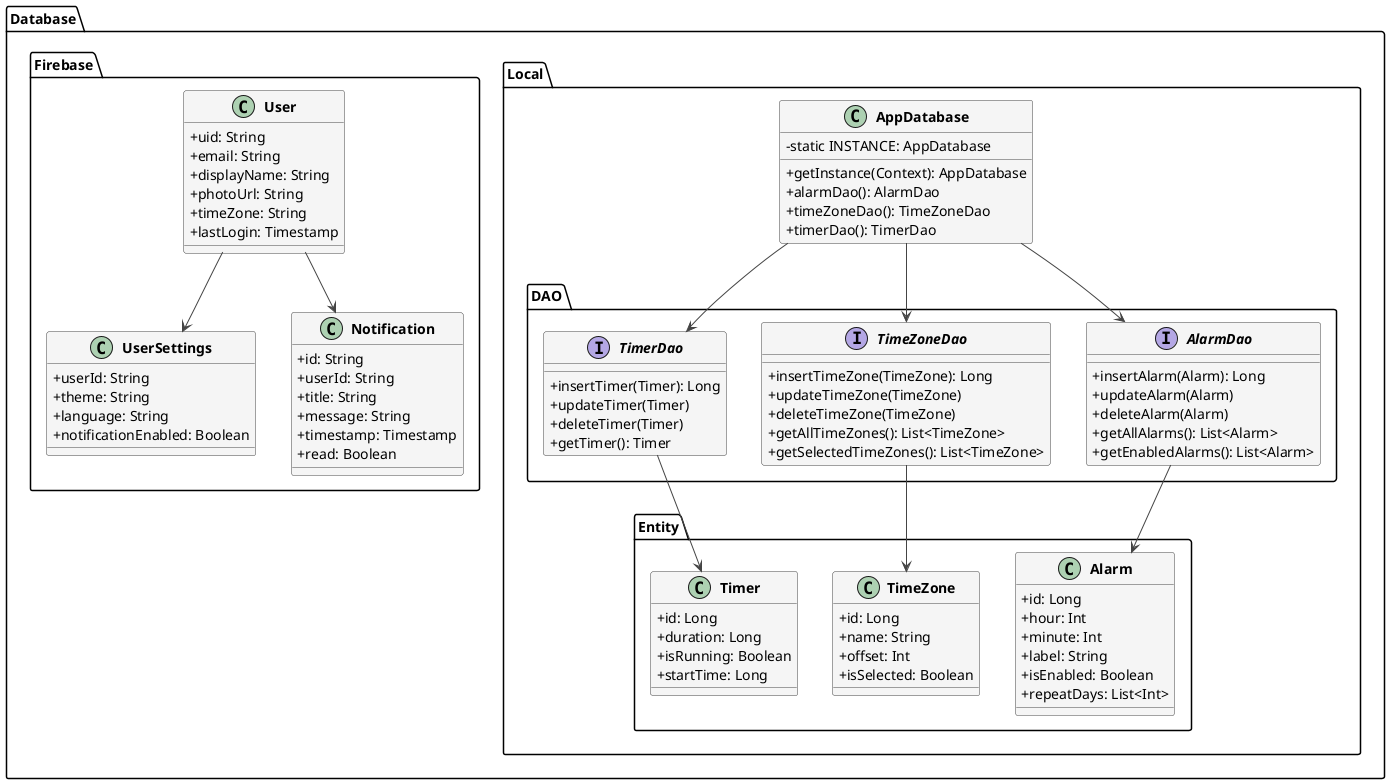 @startuml
' Estilos y configuraciones
skinparam classAttributeIconSize 0
skinparam classFontStyle bold
skinparam classFontSize 14
skinparam arrowColor #444444
skinparam classBackgroundColor #F5F5F5
skinparam classBorderColor #444444

package "Database" {
    package "Local" {
        package "Entity" {
            class Alarm {
                + id: Long
                + hour: Int
                + minute: Int
                + label: String
                + isEnabled: Boolean
                + repeatDays: List<Int>
            }

            class TimeZone {
                + id: Long
                + name: String
                + offset: Int
                + isSelected: Boolean
            }

            class Timer {
                + id: Long
                + duration: Long
                + isRunning: Boolean
                + startTime: Long
            }
        }

        package "DAO" {
            interface AlarmDao {
                + insertAlarm(Alarm): Long
                + updateAlarm(Alarm)
                + deleteAlarm(Alarm)
                + getAllAlarms(): List<Alarm>
                + getEnabledAlarms(): List<Alarm>
            }

            interface TimeZoneDao {
                + insertTimeZone(TimeZone): Long
                + updateTimeZone(TimeZone)
                + deleteTimeZone(TimeZone)
                + getAllTimeZones(): List<TimeZone>
                + getSelectedTimeZones(): List<TimeZone>
            }

            interface TimerDao {
                + insertTimer(Timer): Long
                + updateTimer(Timer)
                + deleteTimer(Timer)
                + getTimer(): Timer
            }
        }

        class AppDatabase {
            - static INSTANCE: AppDatabase
            + getInstance(Context): AppDatabase
            + alarmDao(): AlarmDao
            + timeZoneDao(): TimeZoneDao
            + timerDao(): TimerDao
        }
    }

    package "Firebase" {
        class User {
            + uid: String
            + email: String
            + displayName: String
            + photoUrl: String
            + timeZone: String
            + lastLogin: Timestamp
        }

        class UserSettings {
            + userId: String
            + theme: String
            + language: String
            + notificationEnabled: Boolean
        }

        class Notification {
            + id: String
            + userId: String
            + title: String
            + message: String
            + timestamp: Timestamp
            + read: Boolean
        }
    }
}

' Relaciones
AppDatabase --> AlarmDao
AppDatabase --> TimeZoneDao
AppDatabase --> TimerDao

AlarmDao --> Alarm
TimeZoneDao --> TimeZone
TimerDao --> Timer

User --> UserSettings
User --> Notification

@enduml 
